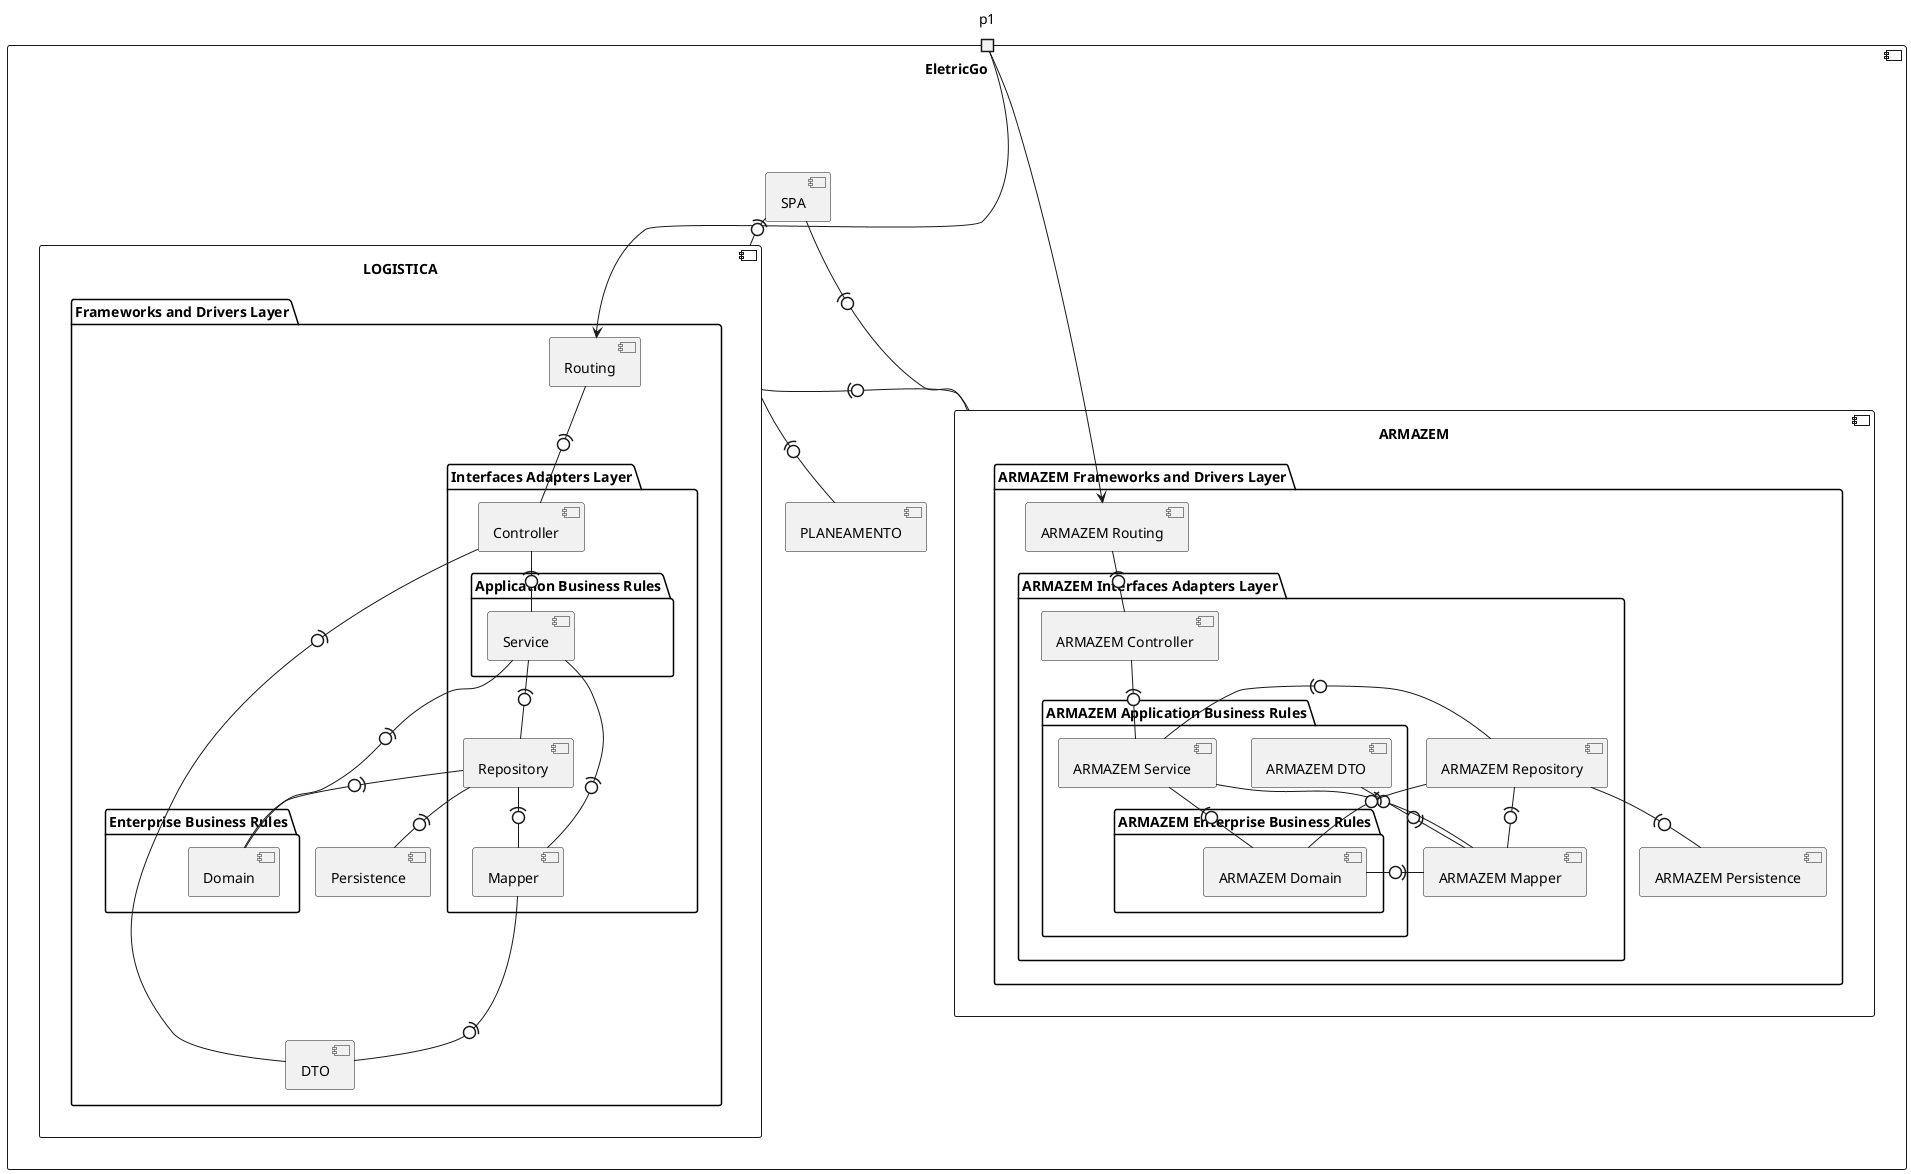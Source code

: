 @startuml

component EletricGo {
  port p1

  component "SPA" as spa

  component "ARMAZEM" as armazem{
    package "ARMAZEM Frameworks and Drivers Layer" {
        component "ARMAZEM Routing" as wrouting
        component "ARMAZEM Persistence" as wpersistence
        package "ARMAZEM Interfaces Adapters Layer" {
            component "ARMAZEM Controller" as wcontroller
            component "ARMAZEM Repository" as wrepository
            component "ARMAZEM Mapper" as wmapper
            package "ARMAZEM Application Business Rules" {
                component "ARMAZEM Service" as wservice
                component "ARMAZEM DTO" as wdto
                package "ARMAZEM Enterprise Business Rules" {
                    component "ARMAZEM Domain" as wdomain
              }
            }
        }
        
      }
  }

  component "LOGISTICA" as logistica {
      package "Frameworks and Drivers Layer" {
        component "Routing" as routing
        component "Persistence" as persistence
        package "Interfaces Adapters Layer" {
            component "Controller" as controller
            component "Repository" as repository
            component "Mapper" as mapper
            package "Application Business Rules" {
                component "Service" as service
            }
        }
        component "DTO" as dto
        package "Enterprise Business Rules" {
            component "Domain" as domain
        }
      }
  }

  component "PLANEAMENTO" as planeamento


}

p1 -> routing
routing -(0- controller
controller -(0- service
controller -(0- dto

mapper -(0- dto

service -(0- mapper
service -(0- repository
service -(0- domain

repository -(0- persistence
repository -(0- domain
repository -(0- mapper

spa -(0- armazem
spa -(0- logistica
logistica -(0- planeamento
logistica -(0- armazem

p1 -> wrouting
wrouting -(0- wcontroller
wcontroller -(0- wservice

wmapper -(0- wdto
wmapper -(0- wdomain

wservice -(0- wmapper
wservice -(0- wrepository
wservice -(0- wdomain

wrepository -(0- wpersistence
wrepository -(0- wdomain
wrepository -(0- wmapper



@enduml